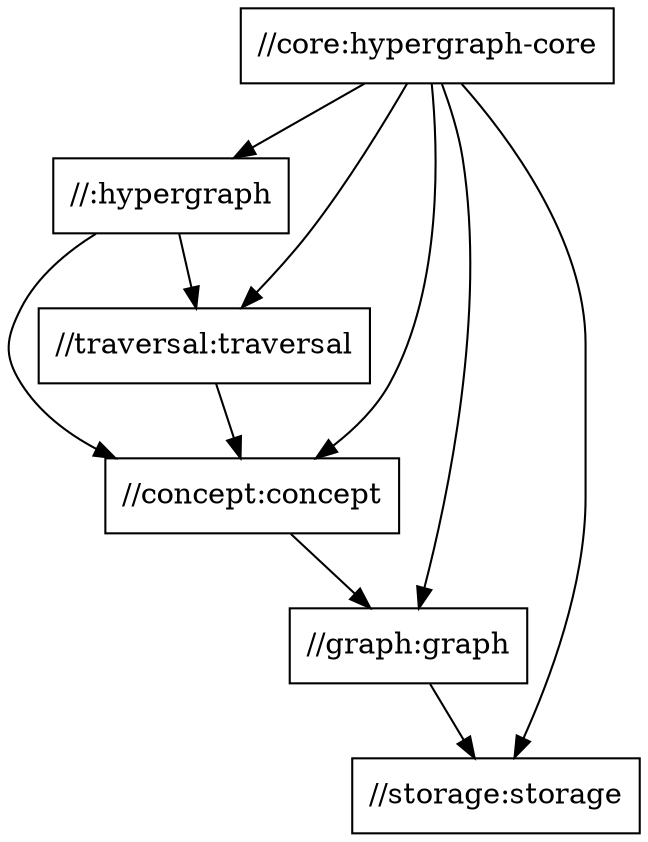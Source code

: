 digraph mygraph {
  node [shape=box];
  "//core:hypergraph-core"
  "//core:hypergraph-core" -> "//:hypergraph"
  "//core:hypergraph-core" -> "//concept:concept"
  "//core:hypergraph-core" -> "//traversal:traversal"
  "//core:hypergraph-core" -> "//graph:graph"
  "//core:hypergraph-core" -> "//storage:storage"
  "//:hypergraph"
  "//:hypergraph" -> "//concept:concept"
  "//:hypergraph" -> "//traversal:traversal"
  "//traversal:traversal"
  "//traversal:traversal" -> "//concept:concept"
  "//concept:concept"
  "//concept:concept" -> "//graph:graph"
  "//graph:graph"
  "//graph:graph" -> "//storage:storage"
  "//storage:storage"
}
